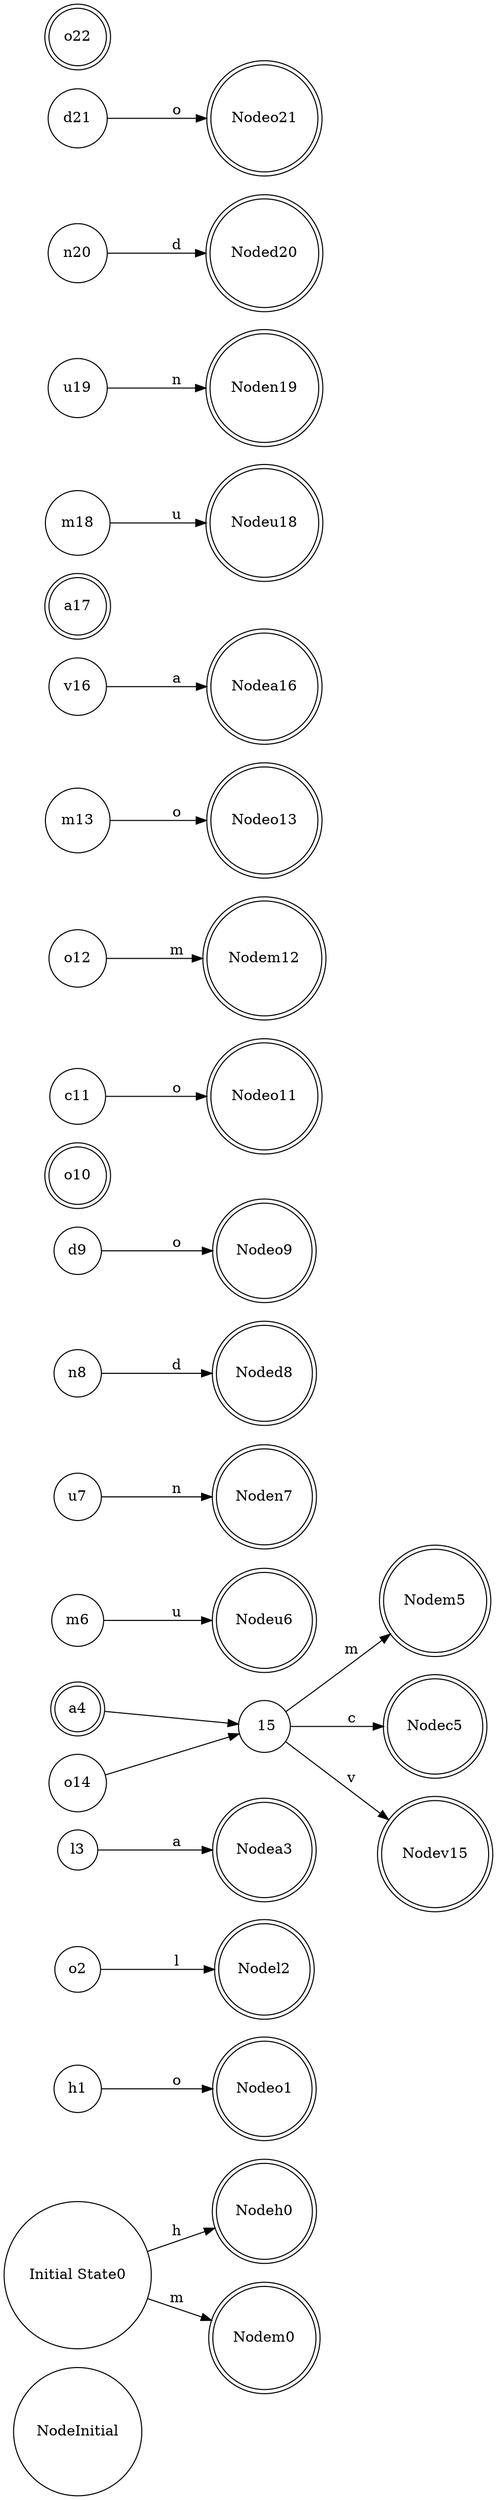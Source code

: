 digraph { 
	 rankdir = "LR"; 
	 node [shape=circle] NodeInitial State0 [label ="Initial State0"];
	 node [shape=circle] Nodeh1 [label ="h1"];
	 node [shape=circle] Nodeo2 [label ="o2"];
	 node [shape=circle] Nodel3 [label ="l3"];
	 node [shape=doublecircle] Nodea4 [label ="a4"];
	 node [shape=circle] Node_ [label =" 5"];
	 node [shape=circle] Nodem6 [label ="m6"];
	 node [shape=circle] Nodeu7 [label ="u7"];
	 node [shape=circle] Noden8 [label ="n8"];
	 node [shape=circle] Noded9 [label ="d9"];
	 node [shape=doublecircle] Nodeo10 [label ="o10"];
	 node [shape=circle] Nodec11 [label ="c11"];
	 node [shape=circle] Nodeo12 [label ="o12"];
	 node [shape=circle] Nodem13 [label ="m13"];
	 node [shape=circle] Nodeo14 [label ="o14"];
	 node [shape=circle] Node_ [label =" 15"];
	 node [shape=circle] Nodev16 [label ="v16"];
	 node [shape=doublecircle] Nodea17 [label ="a17"];
	 node [shape=circle] Nodem18 [label ="m18"];
	 node [shape=circle] Nodeu19 [label ="u19"];
	 node [shape=circle] Noden20 [label ="n20"];
	 node [shape=circle] Noded21 [label ="d21"];
	 node [shape=doublecircle] Nodeo22 [label ="o22"];
	 NodeInitial State0 -> Nodeh0[label="h"];
	 NodeInitial State0 -> Nodem0[label="m"];
	 Nodeh1 -> Nodeo1[label="o"];
	 Nodeo2 -> Nodel2[label="l"];
	 Nodel3 -> Nodea3[label="a"];
	 Nodea4 -> Node_[label=" "];
	 Node_ -> Nodem5[label="m"];
	 Node_ -> Nodec5[label="c"];
	 Nodem6 -> Nodeu6[label="u"];
	 Nodeu7 -> Noden7[label="n"];
	 Noden8 -> Noded8[label="d"];
	 Noded9 -> Nodeo9[label="o"];
	 Nodec11 -> Nodeo11[label="o"];
	 Nodeo12 -> Nodem12[label="m"];
	 Nodem13 -> Nodeo13[label="o"];
	 Nodeo14 -> Node_[label=" "];
	 Node_ -> Nodev15[label="v"];
	 Nodev16 -> Nodea16[label="a"];
	 Nodem18 -> Nodeu18[label="u"];
	 Nodeu19 -> Noden19[label="n"];
	 Noden20 -> Noded20[label="d"];
	 Noded21 -> Nodeo21[label="o"];
}